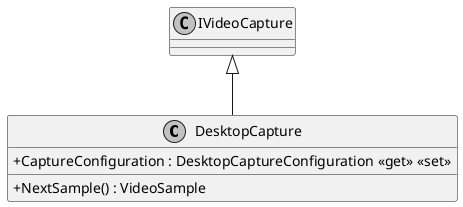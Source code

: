 @startuml
skinparam monochrome true
skinparam classAttributeIconSize 0

class DesktopCapture {
    + CaptureConfiguration : DesktopCaptureConfiguration <<get>> <<set>>
    + NextSample() : VideoSample
}

IVideoCapture <|-- DesktopCapture
@enduml
